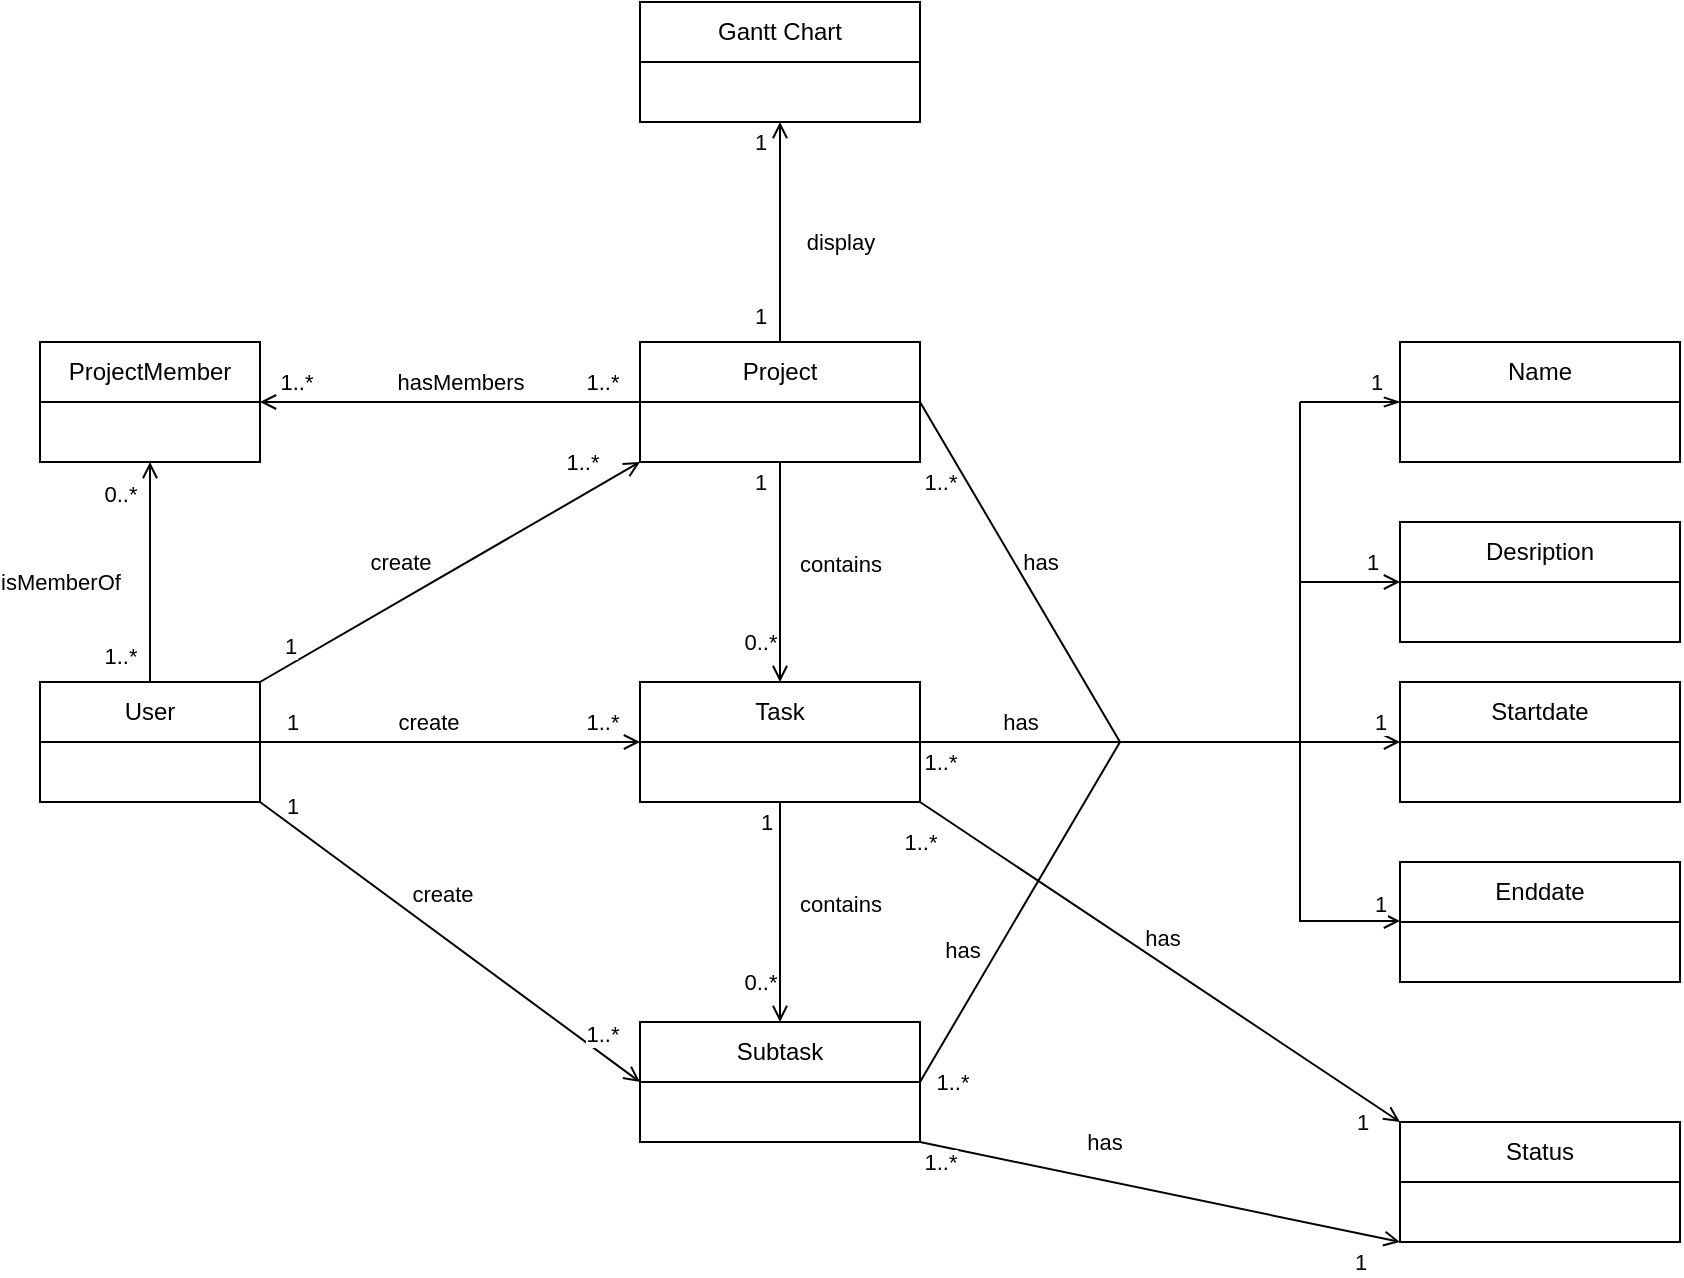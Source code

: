<mxfile version="21.3.4" type="github">
  <diagram id="C5RBs43oDa-KdzZeNtuy" name="Page-1">
    <mxGraphModel dx="1500" dy="1157" grid="0" gridSize="10" guides="1" tooltips="1" connect="1" arrows="1" fold="1" page="0" pageScale="1" pageWidth="827" pageHeight="1169" math="0" shadow="0">
      <root>
        <mxCell id="WIyWlLk6GJQsqaUBKTNV-0" />
        <mxCell id="WIyWlLk6GJQsqaUBKTNV-1" parent="WIyWlLk6GJQsqaUBKTNV-0" />
        <mxCell id="nEVOafwVGlXzGX80vfEM-0" value="User" style="swimlane;fontStyle=0;childLayout=stackLayout;horizontal=1;startSize=30;horizontalStack=0;resizeParent=1;resizeParentMax=0;resizeLast=0;collapsible=1;marginBottom=0;whiteSpace=wrap;html=1;" vertex="1" parent="WIyWlLk6GJQsqaUBKTNV-1">
          <mxGeometry x="50" y="260" width="110" height="60" as="geometry" />
        </mxCell>
        <mxCell id="nEVOafwVGlXzGX80vfEM-4" value="Project" style="swimlane;fontStyle=0;childLayout=stackLayout;horizontal=1;startSize=30;horizontalStack=0;resizeParent=1;resizeParentMax=0;resizeLast=0;collapsible=1;marginBottom=0;whiteSpace=wrap;html=1;" vertex="1" parent="WIyWlLk6GJQsqaUBKTNV-1">
          <mxGeometry x="350" y="90" width="140" height="60" as="geometry" />
        </mxCell>
        <mxCell id="nEVOafwVGlXzGX80vfEM-5" value="Task" style="swimlane;fontStyle=0;childLayout=stackLayout;horizontal=1;startSize=30;horizontalStack=0;resizeParent=1;resizeParentMax=0;resizeLast=0;collapsible=1;marginBottom=0;whiteSpace=wrap;html=1;" vertex="1" parent="WIyWlLk6GJQsqaUBKTNV-1">
          <mxGeometry x="350" y="260" width="140" height="60" as="geometry" />
        </mxCell>
        <mxCell id="nEVOafwVGlXzGX80vfEM-6" value="Subtask" style="swimlane;fontStyle=0;childLayout=stackLayout;horizontal=1;startSize=30;horizontalStack=0;resizeParent=1;resizeParentMax=0;resizeLast=0;collapsible=1;marginBottom=0;whiteSpace=wrap;html=1;" vertex="1" parent="WIyWlLk6GJQsqaUBKTNV-1">
          <mxGeometry x="350" y="430" width="140" height="60" as="geometry" />
        </mxCell>
        <mxCell id="nEVOafwVGlXzGX80vfEM-7" value="" style="endArrow=open;html=1;rounded=0;exitX=1;exitY=0;exitDx=0;exitDy=0;endFill=0;entryX=0;entryY=1;entryDx=0;entryDy=0;" edge="1" parent="WIyWlLk6GJQsqaUBKTNV-1" source="nEVOafwVGlXzGX80vfEM-0" target="nEVOafwVGlXzGX80vfEM-4">
          <mxGeometry width="50" height="50" relative="1" as="geometry">
            <mxPoint x="390" y="210" as="sourcePoint" />
            <mxPoint x="310" y="70" as="targetPoint" />
          </mxGeometry>
        </mxCell>
        <mxCell id="nEVOafwVGlXzGX80vfEM-8" value="1" style="edgeLabel;html=1;align=center;verticalAlign=middle;resizable=0;points=[];" vertex="1" connectable="0" parent="nEVOafwVGlXzGX80vfEM-7">
          <mxGeometry x="-0.839" y="1" relative="1" as="geometry">
            <mxPoint y="-9" as="offset" />
          </mxGeometry>
        </mxCell>
        <mxCell id="nEVOafwVGlXzGX80vfEM-9" value="1..*" style="edgeLabel;html=1;align=center;verticalAlign=middle;resizable=0;points=[];" vertex="1" connectable="0" parent="nEVOafwVGlXzGX80vfEM-7">
          <mxGeometry x="0.802" relative="1" as="geometry">
            <mxPoint x="-11" y="-11" as="offset" />
          </mxGeometry>
        </mxCell>
        <mxCell id="nEVOafwVGlXzGX80vfEM-15" value="create" style="edgeLabel;html=1;align=center;verticalAlign=middle;resizable=0;points=[];" vertex="1" connectable="0" parent="nEVOafwVGlXzGX80vfEM-7">
          <mxGeometry x="-0.205" y="1" relative="1" as="geometry">
            <mxPoint x="-5" y="-16" as="offset" />
          </mxGeometry>
        </mxCell>
        <mxCell id="nEVOafwVGlXzGX80vfEM-10" value="" style="endArrow=open;html=1;rounded=0;endFill=0;entryX=0.5;entryY=0;entryDx=0;entryDy=0;" edge="1" parent="WIyWlLk6GJQsqaUBKTNV-1" source="nEVOafwVGlXzGX80vfEM-4" target="nEVOafwVGlXzGX80vfEM-5">
          <mxGeometry width="50" height="50" relative="1" as="geometry">
            <mxPoint x="450" y="69.58" as="sourcePoint" />
            <mxPoint x="580" y="69.58" as="targetPoint" />
          </mxGeometry>
        </mxCell>
        <mxCell id="nEVOafwVGlXzGX80vfEM-11" value="1" style="edgeLabel;html=1;align=center;verticalAlign=middle;resizable=0;points=[];" vertex="1" connectable="0" parent="nEVOafwVGlXzGX80vfEM-10">
          <mxGeometry x="-0.839" y="1" relative="1" as="geometry">
            <mxPoint x="-11" y="1" as="offset" />
          </mxGeometry>
        </mxCell>
        <mxCell id="nEVOafwVGlXzGX80vfEM-12" value="0..*" style="edgeLabel;html=1;align=center;verticalAlign=middle;resizable=0;points=[];" vertex="1" connectable="0" parent="nEVOafwVGlXzGX80vfEM-10">
          <mxGeometry x="0.802" relative="1" as="geometry">
            <mxPoint x="-10" y="-9" as="offset" />
          </mxGeometry>
        </mxCell>
        <mxCell id="nEVOafwVGlXzGX80vfEM-14" value="contains " style="edgeLabel;html=1;align=center;verticalAlign=middle;resizable=0;points=[];" vertex="1" connectable="0" parent="nEVOafwVGlXzGX80vfEM-10">
          <mxGeometry x="-0.228" y="-2" relative="1" as="geometry">
            <mxPoint x="32" y="8" as="offset" />
          </mxGeometry>
        </mxCell>
        <mxCell id="nEVOafwVGlXzGX80vfEM-16" value="" style="endArrow=open;html=1;rounded=0;endFill=0;entryX=0;entryY=0.5;entryDx=0;entryDy=0;exitX=1;exitY=0.5;exitDx=0;exitDy=0;" edge="1" parent="WIyWlLk6GJQsqaUBKTNV-1" source="nEVOafwVGlXzGX80vfEM-0" target="nEVOafwVGlXzGX80vfEM-5">
          <mxGeometry width="50" height="50" relative="1" as="geometry">
            <mxPoint x="190" y="320" as="sourcePoint" />
            <mxPoint x="340" y="330" as="targetPoint" />
          </mxGeometry>
        </mxCell>
        <mxCell id="nEVOafwVGlXzGX80vfEM-17" value="1" style="edgeLabel;html=1;align=center;verticalAlign=middle;resizable=0;points=[];" vertex="1" connectable="0" parent="nEVOafwVGlXzGX80vfEM-16">
          <mxGeometry x="-0.839" y="1" relative="1" as="geometry">
            <mxPoint y="-9" as="offset" />
          </mxGeometry>
        </mxCell>
        <mxCell id="nEVOafwVGlXzGX80vfEM-18" value="1..*" style="edgeLabel;html=1;align=center;verticalAlign=middle;resizable=0;points=[];" vertex="1" connectable="0" parent="nEVOafwVGlXzGX80vfEM-16">
          <mxGeometry x="0.802" relative="1" as="geometry">
            <mxPoint y="-10" as="offset" />
          </mxGeometry>
        </mxCell>
        <mxCell id="nEVOafwVGlXzGX80vfEM-19" value="create" style="edgeLabel;html=1;align=center;verticalAlign=middle;resizable=0;points=[];" vertex="1" connectable="0" parent="nEVOafwVGlXzGX80vfEM-16">
          <mxGeometry x="-0.205" y="1" relative="1" as="geometry">
            <mxPoint x="8" y="-9" as="offset" />
          </mxGeometry>
        </mxCell>
        <mxCell id="nEVOafwVGlXzGX80vfEM-20" value="" style="endArrow=open;html=1;rounded=0;endFill=0;entryX=0;entryY=0.5;entryDx=0;entryDy=0;exitX=1;exitY=1;exitDx=0;exitDy=0;" edge="1" parent="WIyWlLk6GJQsqaUBKTNV-1" source="nEVOafwVGlXzGX80vfEM-0" target="nEVOafwVGlXzGX80vfEM-6">
          <mxGeometry width="50" height="50" relative="1" as="geometry">
            <mxPoint x="170" y="300" as="sourcePoint" />
            <mxPoint x="360" y="330" as="targetPoint" />
          </mxGeometry>
        </mxCell>
        <mxCell id="nEVOafwVGlXzGX80vfEM-21" value="1" style="edgeLabel;html=1;align=center;verticalAlign=middle;resizable=0;points=[];" vertex="1" connectable="0" parent="nEVOafwVGlXzGX80vfEM-20">
          <mxGeometry x="-0.839" y="1" relative="1" as="geometry">
            <mxPoint y="-9" as="offset" />
          </mxGeometry>
        </mxCell>
        <mxCell id="nEVOafwVGlXzGX80vfEM-22" value="1..*" style="edgeLabel;html=1;align=center;verticalAlign=middle;resizable=0;points=[];" vertex="1" connectable="0" parent="nEVOafwVGlXzGX80vfEM-20">
          <mxGeometry x="0.802" relative="1" as="geometry">
            <mxPoint y="-10" as="offset" />
          </mxGeometry>
        </mxCell>
        <mxCell id="nEVOafwVGlXzGX80vfEM-23" value="create" style="edgeLabel;html=1;align=center;verticalAlign=middle;resizable=0;points=[];" vertex="1" connectable="0" parent="nEVOafwVGlXzGX80vfEM-20">
          <mxGeometry x="-0.205" y="1" relative="1" as="geometry">
            <mxPoint x="14" y="-9" as="offset" />
          </mxGeometry>
        </mxCell>
        <mxCell id="nEVOafwVGlXzGX80vfEM-24" value="" style="endArrow=open;html=1;rounded=0;endFill=0;entryX=0.5;entryY=0;entryDx=0;entryDy=0;exitX=0.5;exitY=1;exitDx=0;exitDy=0;" edge="1" parent="WIyWlLk6GJQsqaUBKTNV-1" source="nEVOafwVGlXzGX80vfEM-5" target="nEVOafwVGlXzGX80vfEM-6">
          <mxGeometry width="50" height="50" relative="1" as="geometry">
            <mxPoint x="430" y="210" as="sourcePoint" />
            <mxPoint x="430" y="300" as="targetPoint" />
          </mxGeometry>
        </mxCell>
        <mxCell id="nEVOafwVGlXzGX80vfEM-25" value="1" style="edgeLabel;html=1;align=center;verticalAlign=middle;resizable=0;points=[];" vertex="1" connectable="0" parent="nEVOafwVGlXzGX80vfEM-24">
          <mxGeometry x="-0.839" y="1" relative="1" as="geometry">
            <mxPoint x="-8" y="1" as="offset" />
          </mxGeometry>
        </mxCell>
        <mxCell id="nEVOafwVGlXzGX80vfEM-26" value="0..*" style="edgeLabel;html=1;align=center;verticalAlign=middle;resizable=0;points=[];" vertex="1" connectable="0" parent="nEVOafwVGlXzGX80vfEM-24">
          <mxGeometry x="0.802" relative="1" as="geometry">
            <mxPoint x="-10" y="-9" as="offset" />
          </mxGeometry>
        </mxCell>
        <mxCell id="nEVOafwVGlXzGX80vfEM-27" value="contains " style="edgeLabel;html=1;align=center;verticalAlign=middle;resizable=0;points=[];" vertex="1" connectable="0" parent="nEVOafwVGlXzGX80vfEM-24">
          <mxGeometry x="-0.228" y="-2" relative="1" as="geometry">
            <mxPoint x="32" y="8" as="offset" />
          </mxGeometry>
        </mxCell>
        <mxCell id="nEVOafwVGlXzGX80vfEM-28" value="Gantt Chart" style="swimlane;fontStyle=0;childLayout=stackLayout;horizontal=1;startSize=30;horizontalStack=0;resizeParent=1;resizeParentMax=0;resizeLast=0;collapsible=1;marginBottom=0;whiteSpace=wrap;html=1;" vertex="1" parent="WIyWlLk6GJQsqaUBKTNV-1">
          <mxGeometry x="350" y="-80" width="140" height="60" as="geometry" />
        </mxCell>
        <mxCell id="nEVOafwVGlXzGX80vfEM-31" value="" style="endArrow=open;html=1;rounded=0;entryX=0.5;entryY=1;entryDx=0;entryDy=0;exitX=0.5;exitY=0;exitDx=0;exitDy=0;endFill=0;" edge="1" parent="WIyWlLk6GJQsqaUBKTNV-1" source="nEVOafwVGlXzGX80vfEM-4" target="nEVOafwVGlXzGX80vfEM-28">
          <mxGeometry width="50" height="50" relative="1" as="geometry">
            <mxPoint x="330" y="230" as="sourcePoint" />
            <mxPoint x="380" y="180" as="targetPoint" />
            <Array as="points">
              <mxPoint x="420" y="40" />
            </Array>
          </mxGeometry>
        </mxCell>
        <mxCell id="nEVOafwVGlXzGX80vfEM-32" value="1" style="edgeLabel;html=1;align=center;verticalAlign=middle;resizable=0;points=[];" vertex="1" connectable="0" parent="nEVOafwVGlXzGX80vfEM-31">
          <mxGeometry x="-0.732" y="-1" relative="1" as="geometry">
            <mxPoint x="-11" y="1" as="offset" />
          </mxGeometry>
        </mxCell>
        <mxCell id="nEVOafwVGlXzGX80vfEM-33" value="display" style="edgeLabel;html=1;align=center;verticalAlign=middle;resizable=0;points=[];" vertex="1" connectable="0" parent="nEVOafwVGlXzGX80vfEM-31">
          <mxGeometry x="0.075" y="-1" relative="1" as="geometry">
            <mxPoint x="29" y="9" as="offset" />
          </mxGeometry>
        </mxCell>
        <mxCell id="nEVOafwVGlXzGX80vfEM-34" value="1" style="edgeLabel;html=1;align=center;verticalAlign=middle;resizable=0;points=[];" vertex="1" connectable="0" parent="nEVOafwVGlXzGX80vfEM-31">
          <mxGeometry x="0.782" y="1" relative="1" as="geometry">
            <mxPoint x="-9" y="-2" as="offset" />
          </mxGeometry>
        </mxCell>
        <mxCell id="nEVOafwVGlXzGX80vfEM-36" value="ProjectMember" style="swimlane;fontStyle=0;childLayout=stackLayout;horizontal=1;startSize=30;horizontalStack=0;resizeParent=1;resizeParentMax=0;resizeLast=0;collapsible=1;marginBottom=0;whiteSpace=wrap;html=1;" vertex="1" parent="WIyWlLk6GJQsqaUBKTNV-1">
          <mxGeometry x="50" y="90" width="110" height="60" as="geometry" />
        </mxCell>
        <mxCell id="nEVOafwVGlXzGX80vfEM-37" value="" style="endArrow=none;html=1;rounded=0;entryX=0;entryY=0.5;entryDx=0;entryDy=0;exitX=1;exitY=0.5;exitDx=0;exitDy=0;startArrow=open;startFill=0;endFill=0;" edge="1" parent="WIyWlLk6GJQsqaUBKTNV-1" source="nEVOafwVGlXzGX80vfEM-36" target="nEVOafwVGlXzGX80vfEM-4">
          <mxGeometry width="50" height="50" relative="1" as="geometry">
            <mxPoint x="260" y="200" as="sourcePoint" />
            <mxPoint x="310" y="150" as="targetPoint" />
          </mxGeometry>
        </mxCell>
        <mxCell id="nEVOafwVGlXzGX80vfEM-39" value="1..*" style="edgeLabel;html=1;align=center;verticalAlign=middle;resizable=0;points=[];" vertex="1" connectable="0" parent="nEVOafwVGlXzGX80vfEM-37">
          <mxGeometry x="0.774" y="-1" relative="1" as="geometry">
            <mxPoint x="2" y="-11" as="offset" />
          </mxGeometry>
        </mxCell>
        <mxCell id="nEVOafwVGlXzGX80vfEM-40" value="hasMembers" style="edgeLabel;html=1;align=center;verticalAlign=middle;resizable=0;points=[];" vertex="1" connectable="0" parent="nEVOafwVGlXzGX80vfEM-37">
          <mxGeometry x="0.192" relative="1" as="geometry">
            <mxPoint x="-13" y="-10" as="offset" />
          </mxGeometry>
        </mxCell>
        <mxCell id="nEVOafwVGlXzGX80vfEM-41" value="1..*" style="edgeLabel;html=1;align=center;verticalAlign=middle;resizable=0;points=[];" vertex="1" connectable="0" parent="nEVOafwVGlXzGX80vfEM-37">
          <mxGeometry x="-0.811" y="-3" relative="1" as="geometry">
            <mxPoint y="-13" as="offset" />
          </mxGeometry>
        </mxCell>
        <mxCell id="nEVOafwVGlXzGX80vfEM-38" value="" style="endArrow=open;html=1;rounded=0;entryX=0.5;entryY=1;entryDx=0;entryDy=0;exitX=0.5;exitY=0;exitDx=0;exitDy=0;endFill=0;" edge="1" parent="WIyWlLk6GJQsqaUBKTNV-1" source="nEVOafwVGlXzGX80vfEM-0" target="nEVOafwVGlXzGX80vfEM-36">
          <mxGeometry width="50" height="50" relative="1" as="geometry">
            <mxPoint x="260" y="200" as="sourcePoint" />
            <mxPoint x="310" y="150" as="targetPoint" />
          </mxGeometry>
        </mxCell>
        <mxCell id="nEVOafwVGlXzGX80vfEM-42" value="1..*" style="edgeLabel;html=1;align=center;verticalAlign=middle;resizable=0;points=[];" vertex="1" connectable="0" parent="nEVOafwVGlXzGX80vfEM-38">
          <mxGeometry x="-0.764" relative="1" as="geometry">
            <mxPoint x="-15" as="offset" />
          </mxGeometry>
        </mxCell>
        <mxCell id="nEVOafwVGlXzGX80vfEM-43" value="0..*" style="edgeLabel;html=1;align=center;verticalAlign=middle;resizable=0;points=[];" vertex="1" connectable="0" parent="nEVOafwVGlXzGX80vfEM-38">
          <mxGeometry x="0.712" y="1" relative="1" as="geometry">
            <mxPoint x="-14" as="offset" />
          </mxGeometry>
        </mxCell>
        <mxCell id="nEVOafwVGlXzGX80vfEM-44" value="isMemberOf" style="edgeLabel;html=1;align=center;verticalAlign=middle;resizable=0;points=[];" vertex="1" connectable="0" parent="nEVOafwVGlXzGX80vfEM-38">
          <mxGeometry x="-0.25" y="1" relative="1" as="geometry">
            <mxPoint x="-44" y="-9" as="offset" />
          </mxGeometry>
        </mxCell>
        <mxCell id="nEVOafwVGlXzGX80vfEM-46" value="Name" style="swimlane;fontStyle=0;childLayout=stackLayout;horizontal=1;startSize=30;horizontalStack=0;resizeParent=1;resizeParentMax=0;resizeLast=0;collapsible=1;marginBottom=0;whiteSpace=wrap;html=1;" vertex="1" parent="WIyWlLk6GJQsqaUBKTNV-1">
          <mxGeometry x="730" y="90" width="140" height="60" as="geometry" />
        </mxCell>
        <mxCell id="nEVOafwVGlXzGX80vfEM-47" value="Startdate" style="swimlane;fontStyle=0;childLayout=stackLayout;horizontal=1;startSize=30;horizontalStack=0;resizeParent=1;resizeParentMax=0;resizeLast=0;collapsible=1;marginBottom=0;whiteSpace=wrap;html=1;" vertex="1" parent="WIyWlLk6GJQsqaUBKTNV-1">
          <mxGeometry x="730" y="260" width="140" height="60" as="geometry" />
        </mxCell>
        <mxCell id="nEVOafwVGlXzGX80vfEM-48" value="Status" style="swimlane;fontStyle=0;childLayout=stackLayout;horizontal=1;startSize=30;horizontalStack=0;resizeParent=1;resizeParentMax=0;resizeLast=0;collapsible=1;marginBottom=0;whiteSpace=wrap;html=1;" vertex="1" parent="WIyWlLk6GJQsqaUBKTNV-1">
          <mxGeometry x="730" y="480" width="140" height="60" as="geometry" />
        </mxCell>
        <mxCell id="nEVOafwVGlXzGX80vfEM-49" value="Enddate" style="swimlane;fontStyle=0;childLayout=stackLayout;horizontal=1;startSize=30;horizontalStack=0;resizeParent=1;resizeParentMax=0;resizeLast=0;collapsible=1;marginBottom=0;whiteSpace=wrap;html=1;" vertex="1" parent="WIyWlLk6GJQsqaUBKTNV-1">
          <mxGeometry x="730" y="350" width="140" height="60" as="geometry" />
        </mxCell>
        <mxCell id="nEVOafwVGlXzGX80vfEM-50" value="Desription" style="swimlane;fontStyle=0;childLayout=stackLayout;horizontal=1;startSize=30;horizontalStack=0;resizeParent=1;resizeParentMax=0;resizeLast=0;collapsible=1;marginBottom=0;whiteSpace=wrap;html=1;" vertex="1" parent="WIyWlLk6GJQsqaUBKTNV-1">
          <mxGeometry x="730" y="180" width="140" height="60" as="geometry" />
        </mxCell>
        <mxCell id="nEVOafwVGlXzGX80vfEM-51" value="" style="endArrow=none;html=1;rounded=0;endFill=0;" edge="1" parent="WIyWlLk6GJQsqaUBKTNV-1">
          <mxGeometry width="50" height="50" relative="1" as="geometry">
            <mxPoint x="590" y="290" as="sourcePoint" />
            <mxPoint x="680" y="290" as="targetPoint" />
          </mxGeometry>
        </mxCell>
        <mxCell id="nEVOafwVGlXzGX80vfEM-54" value="" style="endArrow=none;html=1;rounded=0;exitX=1;exitY=0.5;exitDx=0;exitDy=0;endFill=0;" edge="1" parent="WIyWlLk6GJQsqaUBKTNV-1" source="nEVOafwVGlXzGX80vfEM-4">
          <mxGeometry width="50" height="50" relative="1" as="geometry">
            <mxPoint x="530" y="260" as="sourcePoint" />
            <mxPoint x="590" y="290" as="targetPoint" />
          </mxGeometry>
        </mxCell>
        <mxCell id="nEVOafwVGlXzGX80vfEM-73" value="has" style="edgeLabel;html=1;align=center;verticalAlign=middle;resizable=0;points=[];" vertex="1" connectable="0" parent="nEVOafwVGlXzGX80vfEM-54">
          <mxGeometry x="0.165" y="2" relative="1" as="geometry">
            <mxPoint y="-18" as="offset" />
          </mxGeometry>
        </mxCell>
        <mxCell id="nEVOafwVGlXzGX80vfEM-74" value="1..*" style="edgeLabel;html=1;align=center;verticalAlign=middle;resizable=0;points=[];" vertex="1" connectable="0" parent="nEVOafwVGlXzGX80vfEM-54">
          <mxGeometry x="-0.677" y="1" relative="1" as="geometry">
            <mxPoint x="-7" y="13" as="offset" />
          </mxGeometry>
        </mxCell>
        <mxCell id="nEVOafwVGlXzGX80vfEM-55" value="" style="endArrow=none;html=1;rounded=0;exitX=1;exitY=0.5;exitDx=0;exitDy=0;" edge="1" parent="WIyWlLk6GJQsqaUBKTNV-1" source="nEVOafwVGlXzGX80vfEM-5">
          <mxGeometry width="50" height="50" relative="1" as="geometry">
            <mxPoint x="530" y="260" as="sourcePoint" />
            <mxPoint x="590" y="290" as="targetPoint" />
          </mxGeometry>
        </mxCell>
        <mxCell id="nEVOafwVGlXzGX80vfEM-71" value="1..*" style="edgeLabel;html=1;align=center;verticalAlign=middle;resizable=0;points=[];" vertex="1" connectable="0" parent="nEVOafwVGlXzGX80vfEM-55">
          <mxGeometry x="-0.62" y="2" relative="1" as="geometry">
            <mxPoint x="-9" y="12" as="offset" />
          </mxGeometry>
        </mxCell>
        <mxCell id="nEVOafwVGlXzGX80vfEM-72" value="has" style="edgeLabel;html=1;align=center;verticalAlign=middle;resizable=0;points=[];" vertex="1" connectable="0" parent="nEVOafwVGlXzGX80vfEM-55">
          <mxGeometry x="-0.28" y="1" relative="1" as="geometry">
            <mxPoint x="14" y="-9" as="offset" />
          </mxGeometry>
        </mxCell>
        <mxCell id="nEVOafwVGlXzGX80vfEM-56" value="" style="endArrow=none;html=1;rounded=0;exitX=1;exitY=0.5;exitDx=0;exitDy=0;" edge="1" parent="WIyWlLk6GJQsqaUBKTNV-1" source="nEVOafwVGlXzGX80vfEM-6">
          <mxGeometry width="50" height="50" relative="1" as="geometry">
            <mxPoint x="530" y="260" as="sourcePoint" />
            <mxPoint x="590" y="290" as="targetPoint" />
          </mxGeometry>
        </mxCell>
        <mxCell id="nEVOafwVGlXzGX80vfEM-75" value="1..*" style="edgeLabel;html=1;align=center;verticalAlign=middle;resizable=0;points=[];" vertex="1" connectable="0" parent="nEVOafwVGlXzGX80vfEM-56">
          <mxGeometry x="-0.713" y="-1" relative="1" as="geometry">
            <mxPoint y="24" as="offset" />
          </mxGeometry>
        </mxCell>
        <mxCell id="nEVOafwVGlXzGX80vfEM-76" value="has" style="edgeLabel;html=1;align=center;verticalAlign=middle;resizable=0;points=[];" vertex="1" connectable="0" parent="nEVOafwVGlXzGX80vfEM-56">
          <mxGeometry x="-0.209" y="-1" relative="1" as="geometry">
            <mxPoint x="-20" as="offset" />
          </mxGeometry>
        </mxCell>
        <mxCell id="nEVOafwVGlXzGX80vfEM-57" value="" style="endArrow=none;html=1;rounded=0;" edge="1" parent="WIyWlLk6GJQsqaUBKTNV-1">
          <mxGeometry width="50" height="50" relative="1" as="geometry">
            <mxPoint x="680" y="290" as="sourcePoint" />
            <mxPoint x="680" y="120" as="targetPoint" />
          </mxGeometry>
        </mxCell>
        <mxCell id="nEVOafwVGlXzGX80vfEM-58" value="" style="endArrow=none;html=1;rounded=0;" edge="1" parent="WIyWlLk6GJQsqaUBKTNV-1">
          <mxGeometry width="50" height="50" relative="1" as="geometry">
            <mxPoint x="680" y="380" as="sourcePoint" />
            <mxPoint x="680" y="290" as="targetPoint" />
          </mxGeometry>
        </mxCell>
        <mxCell id="nEVOafwVGlXzGX80vfEM-59" value="" style="endArrow=openThin;html=1;rounded=0;entryX=0;entryY=0.5;entryDx=0;entryDy=0;endFill=0;" edge="1" parent="WIyWlLk6GJQsqaUBKTNV-1" target="nEVOafwVGlXzGX80vfEM-46">
          <mxGeometry width="50" height="50" relative="1" as="geometry">
            <mxPoint x="680" y="120" as="sourcePoint" />
            <mxPoint x="560" y="270" as="targetPoint" />
          </mxGeometry>
        </mxCell>
        <mxCell id="nEVOafwVGlXzGX80vfEM-77" value="1" style="edgeLabel;html=1;align=center;verticalAlign=middle;resizable=0;points=[];" vertex="1" connectable="0" parent="nEVOafwVGlXzGX80vfEM-59">
          <mxGeometry x="0.52" relative="1" as="geometry">
            <mxPoint y="-10" as="offset" />
          </mxGeometry>
        </mxCell>
        <mxCell id="nEVOafwVGlXzGX80vfEM-60" value="" style="endArrow=open;html=1;rounded=0;entryX=0;entryY=0.5;entryDx=0;entryDy=0;endFill=0;" edge="1" parent="WIyWlLk6GJQsqaUBKTNV-1" target="nEVOafwVGlXzGX80vfEM-50">
          <mxGeometry width="50" height="50" relative="1" as="geometry">
            <mxPoint x="680" y="210" as="sourcePoint" />
            <mxPoint x="560" y="270" as="targetPoint" />
          </mxGeometry>
        </mxCell>
        <mxCell id="nEVOafwVGlXzGX80vfEM-78" value="1" style="edgeLabel;html=1;align=center;verticalAlign=middle;resizable=0;points=[];" vertex="1" connectable="0" parent="nEVOafwVGlXzGX80vfEM-60">
          <mxGeometry x="0.44" y="2" relative="1" as="geometry">
            <mxPoint y="-8" as="offset" />
          </mxGeometry>
        </mxCell>
        <mxCell id="nEVOafwVGlXzGX80vfEM-61" value="" style="endArrow=open;html=1;rounded=0;entryX=0;entryY=0.5;entryDx=0;entryDy=0;endFill=0;" edge="1" parent="WIyWlLk6GJQsqaUBKTNV-1" target="nEVOafwVGlXzGX80vfEM-47">
          <mxGeometry width="50" height="50" relative="1" as="geometry">
            <mxPoint x="680" y="290" as="sourcePoint" />
            <mxPoint x="740" y="220" as="targetPoint" />
            <Array as="points" />
          </mxGeometry>
        </mxCell>
        <mxCell id="nEVOafwVGlXzGX80vfEM-79" value="1" style="edgeLabel;html=1;align=center;verticalAlign=middle;resizable=0;points=[];" vertex="1" connectable="0" parent="nEVOafwVGlXzGX80vfEM-61">
          <mxGeometry x="0.48" y="2" relative="1" as="geometry">
            <mxPoint x="3" y="-8" as="offset" />
          </mxGeometry>
        </mxCell>
        <mxCell id="nEVOafwVGlXzGX80vfEM-62" value="" style="endArrow=open;html=1;rounded=0;entryX=0;entryY=0.5;entryDx=0;entryDy=0;endFill=0;" edge="1" parent="WIyWlLk6GJQsqaUBKTNV-1">
          <mxGeometry width="50" height="50" relative="1" as="geometry">
            <mxPoint x="680" y="379.5" as="sourcePoint" />
            <mxPoint x="730" y="379.5" as="targetPoint" />
          </mxGeometry>
        </mxCell>
        <mxCell id="nEVOafwVGlXzGX80vfEM-80" value="1" style="edgeLabel;html=1;align=center;verticalAlign=middle;resizable=0;points=[];" vertex="1" connectable="0" parent="nEVOafwVGlXzGX80vfEM-62">
          <mxGeometry x="0.4" y="1" relative="1" as="geometry">
            <mxPoint x="5" y="-8" as="offset" />
          </mxGeometry>
        </mxCell>
        <mxCell id="nEVOafwVGlXzGX80vfEM-63" value="" style="endArrow=open;html=1;rounded=0;exitX=1;exitY=1;exitDx=0;exitDy=0;entryX=0;entryY=0;entryDx=0;entryDy=0;endFill=0;" edge="1" parent="WIyWlLk6GJQsqaUBKTNV-1" source="nEVOafwVGlXzGX80vfEM-5" target="nEVOafwVGlXzGX80vfEM-48">
          <mxGeometry width="50" height="50" relative="1" as="geometry">
            <mxPoint x="510" y="320" as="sourcePoint" />
            <mxPoint x="560" y="270" as="targetPoint" />
          </mxGeometry>
        </mxCell>
        <mxCell id="nEVOafwVGlXzGX80vfEM-65" value="has" style="edgeLabel;html=1;align=center;verticalAlign=middle;resizable=0;points=[];" vertex="1" connectable="0" parent="nEVOafwVGlXzGX80vfEM-63">
          <mxGeometry x="-0.121" y="3" relative="1" as="geometry">
            <mxPoint x="13" as="offset" />
          </mxGeometry>
        </mxCell>
        <mxCell id="nEVOafwVGlXzGX80vfEM-69" value="1..*" style="edgeLabel;html=1;align=center;verticalAlign=middle;resizable=0;points=[];" vertex="1" connectable="0" parent="nEVOafwVGlXzGX80vfEM-63">
          <mxGeometry x="-0.9" relative="1" as="geometry">
            <mxPoint x="-12" y="12" as="offset" />
          </mxGeometry>
        </mxCell>
        <mxCell id="nEVOafwVGlXzGX80vfEM-70" value="1" style="edgeLabel;html=1;align=center;verticalAlign=middle;resizable=0;points=[];" vertex="1" connectable="0" parent="nEVOafwVGlXzGX80vfEM-63">
          <mxGeometry x="0.885" relative="1" as="geometry">
            <mxPoint x="-6" y="9" as="offset" />
          </mxGeometry>
        </mxCell>
        <mxCell id="nEVOafwVGlXzGX80vfEM-64" value="" style="endArrow=open;html=1;rounded=0;exitX=1;exitY=1;exitDx=0;exitDy=0;entryX=0;entryY=1;entryDx=0;entryDy=0;endFill=0;" edge="1" parent="WIyWlLk6GJQsqaUBKTNV-1" source="nEVOafwVGlXzGX80vfEM-6" target="nEVOafwVGlXzGX80vfEM-48">
          <mxGeometry width="50" height="50" relative="1" as="geometry">
            <mxPoint x="510" y="320" as="sourcePoint" />
            <mxPoint x="560" y="270" as="targetPoint" />
          </mxGeometry>
        </mxCell>
        <mxCell id="nEVOafwVGlXzGX80vfEM-66" value="has" style="edgeLabel;html=1;align=center;verticalAlign=middle;resizable=0;points=[];" vertex="1" connectable="0" parent="nEVOafwVGlXzGX80vfEM-64">
          <mxGeometry x="-0.237" y="2" relative="1" as="geometry">
            <mxPoint y="-17" as="offset" />
          </mxGeometry>
        </mxCell>
        <mxCell id="nEVOafwVGlXzGX80vfEM-67" value="1..*" style="edgeLabel;html=1;align=center;verticalAlign=middle;resizable=0;points=[];" vertex="1" connectable="0" parent="nEVOafwVGlXzGX80vfEM-64">
          <mxGeometry x="-0.755" y="-2" relative="1" as="geometry">
            <mxPoint x="-19" y="2" as="offset" />
          </mxGeometry>
        </mxCell>
        <mxCell id="nEVOafwVGlXzGX80vfEM-68" value="1" style="edgeLabel;html=1;align=center;verticalAlign=middle;resizable=0;points=[];" vertex="1" connectable="0" parent="nEVOafwVGlXzGX80vfEM-64">
          <mxGeometry x="0.803" y="-2" relative="1" as="geometry">
            <mxPoint x="4" y="13" as="offset" />
          </mxGeometry>
        </mxCell>
      </root>
    </mxGraphModel>
  </diagram>
</mxfile>
